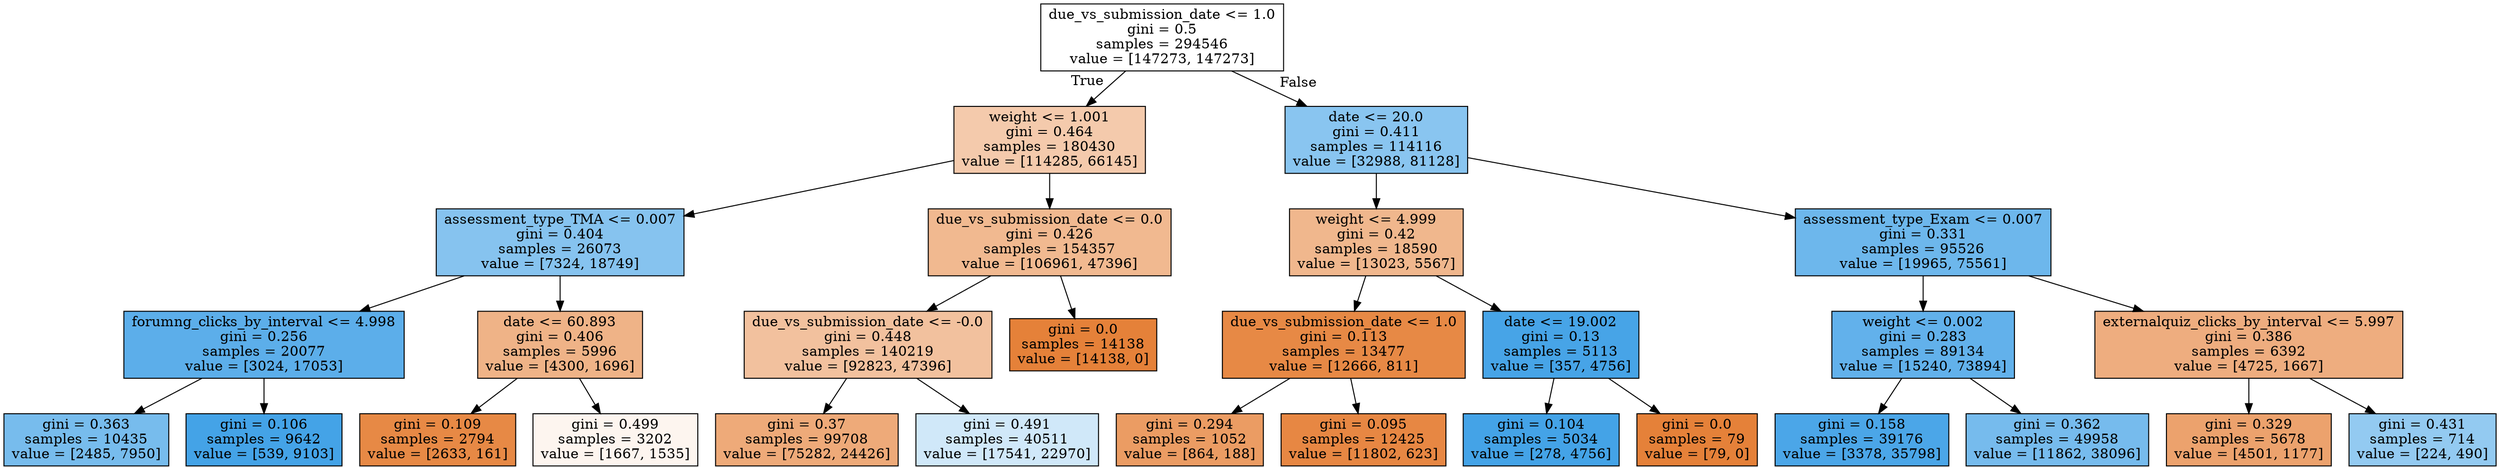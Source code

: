 digraph Tree {
node [shape=box, style="filled", color="black"] ;
0 [label="due_vs_submission_date <= 1.0\ngini = 0.5\nsamples = 294546\nvalue = [147273, 147273]", fillcolor="#e5813900"] ;
1 [label="weight <= 1.001\ngini = 0.464\nsamples = 180430\nvalue = [114285, 66145]", fillcolor="#e581396b"] ;
0 -> 1 [labeldistance=2.5, labelangle=45, headlabel="True"] ;
2 [label="assessment_type_TMA <= 0.007\ngini = 0.404\nsamples = 26073\nvalue = [7324, 18749]", fillcolor="#399de59b"] ;
1 -> 2 ;
3 [label="forumng_clicks_by_interval <= 4.998\ngini = 0.256\nsamples = 20077\nvalue = [3024, 17053]", fillcolor="#399de5d2"] ;
2 -> 3 ;
4 [label="gini = 0.363\nsamples = 10435\nvalue = [2485, 7950]", fillcolor="#399de5af"] ;
3 -> 4 ;
5 [label="gini = 0.106\nsamples = 9642\nvalue = [539, 9103]", fillcolor="#399de5f0"] ;
3 -> 5 ;
6 [label="date <= 60.893\ngini = 0.406\nsamples = 5996\nvalue = [4300, 1696]", fillcolor="#e581399a"] ;
2 -> 6 ;
7 [label="gini = 0.109\nsamples = 2794\nvalue = [2633, 161]", fillcolor="#e58139ef"] ;
6 -> 7 ;
8 [label="gini = 0.499\nsamples = 3202\nvalue = [1667, 1535]", fillcolor="#e5813914"] ;
6 -> 8 ;
9 [label="due_vs_submission_date <= 0.0\ngini = 0.426\nsamples = 154357\nvalue = [106961, 47396]", fillcolor="#e581398e"] ;
1 -> 9 ;
10 [label="due_vs_submission_date <= -0.0\ngini = 0.448\nsamples = 140219\nvalue = [92823, 47396]", fillcolor="#e581397d"] ;
9 -> 10 ;
11 [label="gini = 0.37\nsamples = 99708\nvalue = [75282, 24426]", fillcolor="#e58139ac"] ;
10 -> 11 ;
12 [label="gini = 0.491\nsamples = 40511\nvalue = [17541, 22970]", fillcolor="#399de53c"] ;
10 -> 12 ;
13 [label="gini = 0.0\nsamples = 14138\nvalue = [14138, 0]", fillcolor="#e58139ff"] ;
9 -> 13 ;
14 [label="date <= 20.0\ngini = 0.411\nsamples = 114116\nvalue = [32988, 81128]", fillcolor="#399de597"] ;
0 -> 14 [labeldistance=2.5, labelangle=-45, headlabel="False"] ;
15 [label="weight <= 4.999\ngini = 0.42\nsamples = 18590\nvalue = [13023, 5567]", fillcolor="#e5813992"] ;
14 -> 15 ;
16 [label="due_vs_submission_date <= 1.0\ngini = 0.113\nsamples = 13477\nvalue = [12666, 811]", fillcolor="#e58139ef"] ;
15 -> 16 ;
17 [label="gini = 0.294\nsamples = 1052\nvalue = [864, 188]", fillcolor="#e58139c8"] ;
16 -> 17 ;
18 [label="gini = 0.095\nsamples = 12425\nvalue = [11802, 623]", fillcolor="#e58139f2"] ;
16 -> 18 ;
19 [label="date <= 19.002\ngini = 0.13\nsamples = 5113\nvalue = [357, 4756]", fillcolor="#399de5ec"] ;
15 -> 19 ;
20 [label="gini = 0.104\nsamples = 5034\nvalue = [278, 4756]", fillcolor="#399de5f0"] ;
19 -> 20 ;
21 [label="gini = 0.0\nsamples = 79\nvalue = [79, 0]", fillcolor="#e58139ff"] ;
19 -> 21 ;
22 [label="assessment_type_Exam <= 0.007\ngini = 0.331\nsamples = 95526\nvalue = [19965, 75561]", fillcolor="#399de5bc"] ;
14 -> 22 ;
23 [label="weight <= 0.002\ngini = 0.283\nsamples = 89134\nvalue = [15240, 73894]", fillcolor="#399de5ca"] ;
22 -> 23 ;
24 [label="gini = 0.158\nsamples = 39176\nvalue = [3378, 35798]", fillcolor="#399de5e7"] ;
23 -> 24 ;
25 [label="gini = 0.362\nsamples = 49958\nvalue = [11862, 38096]", fillcolor="#399de5b0"] ;
23 -> 25 ;
26 [label="externalquiz_clicks_by_interval <= 5.997\ngini = 0.386\nsamples = 6392\nvalue = [4725, 1667]", fillcolor="#e58139a5"] ;
22 -> 26 ;
27 [label="gini = 0.329\nsamples = 5678\nvalue = [4501, 1177]", fillcolor="#e58139bc"] ;
26 -> 27 ;
28 [label="gini = 0.431\nsamples = 714\nvalue = [224, 490]", fillcolor="#399de58a"] ;
26 -> 28 ;
}